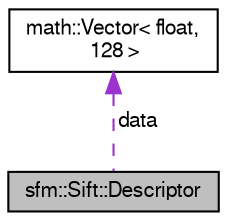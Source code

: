 digraph "sfm::Sift::Descriptor"
{
  edge [fontname="FreeSans",fontsize="10",labelfontname="FreeSans",labelfontsize="10"];
  node [fontname="FreeSans",fontsize="10",shape=record];
  Node0 [label="sfm::Sift::Descriptor",height=0.2,width=0.4,color="black", fillcolor="grey75", style="filled", fontcolor="black"];
  Node1 -> Node0 [dir="back",color="darkorchid3",fontsize="10",style="dashed",label=" data" ,fontname="FreeSans"];
  Node1 [label="math::Vector\< float,\l 128 \>",height=0.2,width=0.4,color="black", fillcolor="white", style="filled",URL="$classmath_1_1_vector.html"];
}
